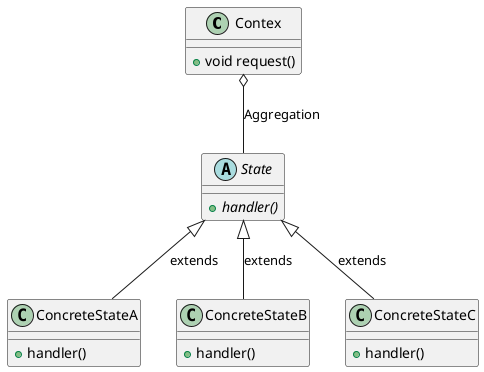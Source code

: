 @startuml
'状态模式（State）
'当一个对象的内在状态改变时允许改变其行为，
'这个对象看起来像是改变了其类

class Contex{
    +void request()
}

abstract class State{
    + {abstract} handler()
}

class ConcreteStateA{
    + handler()
}

class ConcreteStateB{
    + handler()
}

class ConcreteStateC{
    + handler()
}

State <|-- ConcreteStateA : extends
State <|-- ConcreteStateB : extends
State <|-- ConcreteStateC : extends
Contex o-- State : Aggregation

@enduml